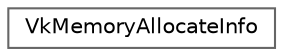 digraph "类继承关系图"
{
 // LATEX_PDF_SIZE
  bgcolor="transparent";
  edge [fontname=Helvetica,fontsize=10,labelfontname=Helvetica,labelfontsize=10];
  node [fontname=Helvetica,fontsize=10,shape=box,height=0.2,width=0.4];
  rankdir="LR";
  Node0 [id="Node000000",label="VkMemoryAllocateInfo",height=0.2,width=0.4,color="grey40", fillcolor="white", style="filled",URL="$struct_vk_memory_allocate_info.html",tooltip=" "];
}
